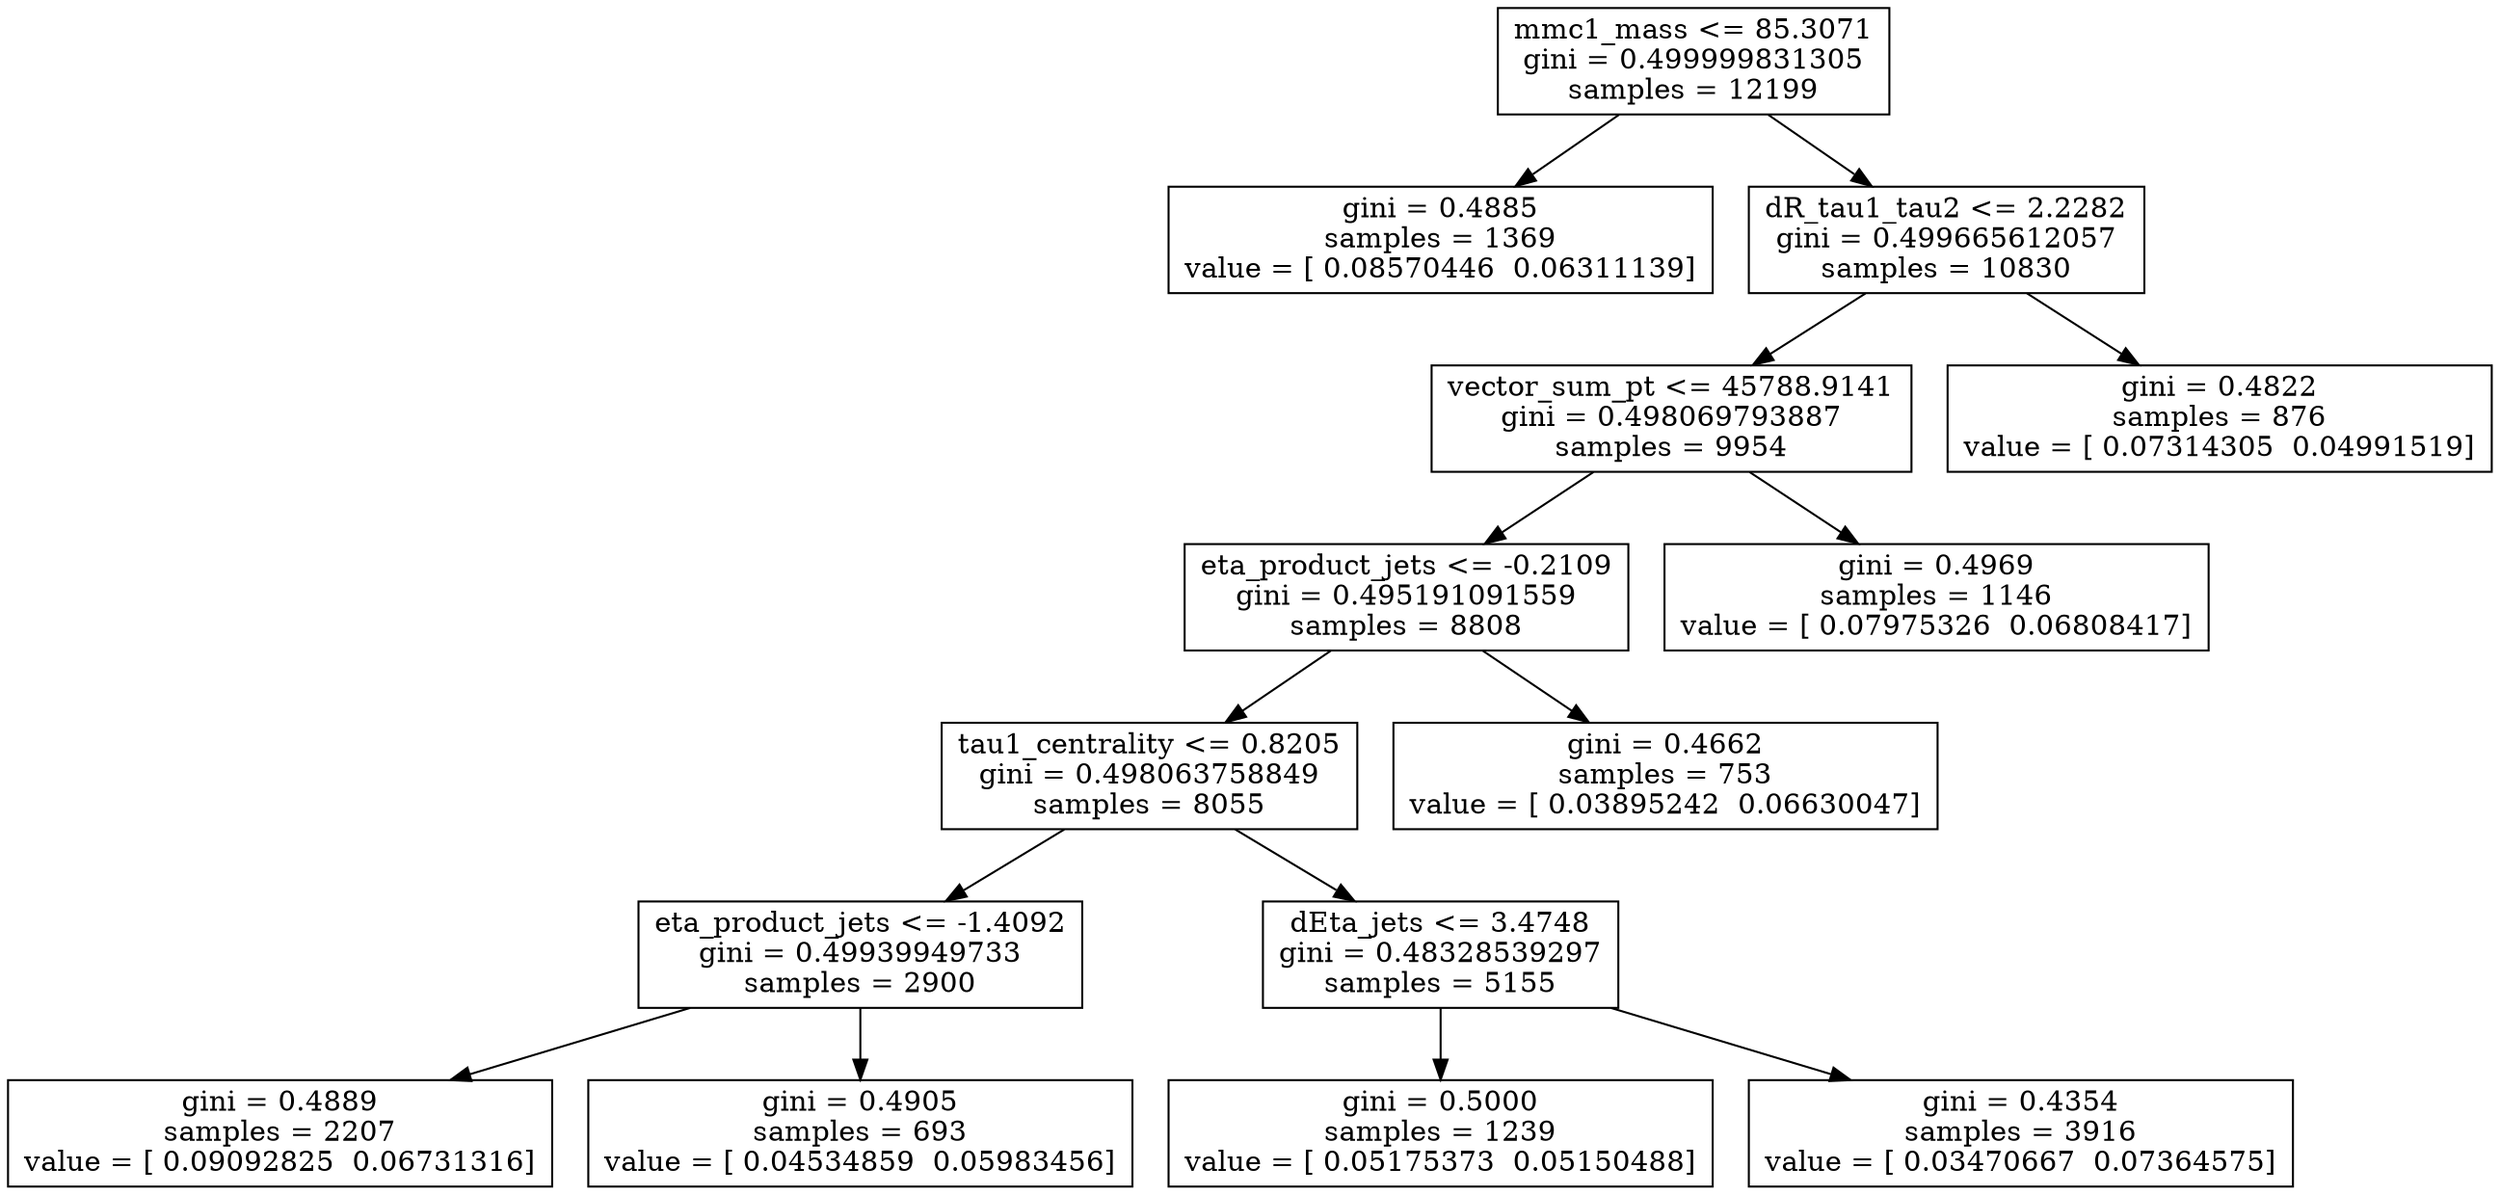 digraph Tree {
0 [label="mmc1_mass <= 85.3071\ngini = 0.499999831305\nsamples = 12199", shape="box"] ;
1 [label="gini = 0.4885\nsamples = 1369\nvalue = [ 0.08570446  0.06311139]", shape="box"] ;
0 -> 1 ;
2 [label="dR_tau1_tau2 <= 2.2282\ngini = 0.499665612057\nsamples = 10830", shape="box"] ;
0 -> 2 ;
3 [label="vector_sum_pt <= 45788.9141\ngini = 0.498069793887\nsamples = 9954", shape="box"] ;
2 -> 3 ;
4 [label="eta_product_jets <= -0.2109\ngini = 0.495191091559\nsamples = 8808", shape="box"] ;
3 -> 4 ;
5 [label="tau1_centrality <= 0.8205\ngini = 0.498063758849\nsamples = 8055", shape="box"] ;
4 -> 5 ;
6 [label="eta_product_jets <= -1.4092\ngini = 0.49939949733\nsamples = 2900", shape="box"] ;
5 -> 6 ;
7 [label="gini = 0.4889\nsamples = 2207\nvalue = [ 0.09092825  0.06731316]", shape="box"] ;
6 -> 7 ;
8 [label="gini = 0.4905\nsamples = 693\nvalue = [ 0.04534859  0.05983456]", shape="box"] ;
6 -> 8 ;
9 [label="dEta_jets <= 3.4748\ngini = 0.48328539297\nsamples = 5155", shape="box"] ;
5 -> 9 ;
10 [label="gini = 0.5000\nsamples = 1239\nvalue = [ 0.05175373  0.05150488]", shape="box"] ;
9 -> 10 ;
11 [label="gini = 0.4354\nsamples = 3916\nvalue = [ 0.03470667  0.07364575]", shape="box"] ;
9 -> 11 ;
12 [label="gini = 0.4662\nsamples = 753\nvalue = [ 0.03895242  0.06630047]", shape="box"] ;
4 -> 12 ;
13 [label="gini = 0.4969\nsamples = 1146\nvalue = [ 0.07975326  0.06808417]", shape="box"] ;
3 -> 13 ;
14 [label="gini = 0.4822\nsamples = 876\nvalue = [ 0.07314305  0.04991519]", shape="box"] ;
2 -> 14 ;
}
